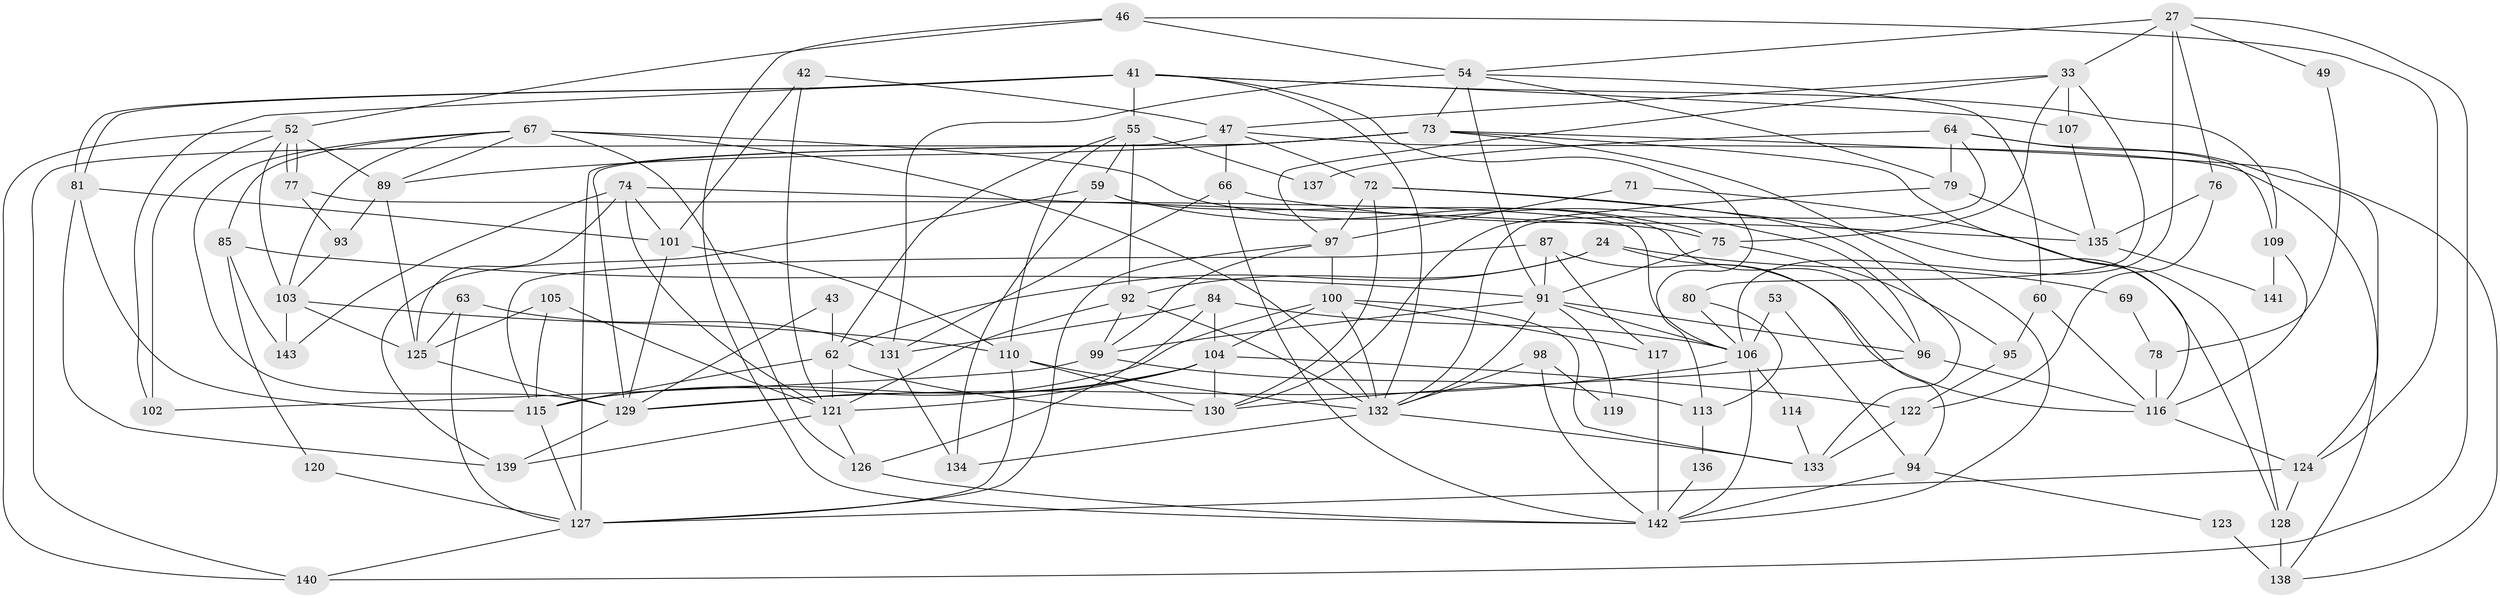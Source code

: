 // original degree distribution, {5: 0.1888111888111888, 7: 0.027972027972027972, 4: 0.27972027972027974, 3: 0.24475524475524477, 6: 0.11188811188811189, 2: 0.13986013986013987, 8: 0.006993006993006993}
// Generated by graph-tools (version 1.1) at 2025/55/03/04/25 21:55:24]
// undirected, 85 vertices, 198 edges
graph export_dot {
graph [start="1"]
  node [color=gray90,style=filled];
  24;
  27;
  33 [super="+22"];
  41 [super="+37"];
  42;
  43;
  46;
  47 [super="+7"];
  49;
  52 [super="+9+32"];
  53;
  54 [super="+48"];
  55 [super="+17+35"];
  59;
  60;
  62 [super="+50"];
  63;
  64;
  66;
  67 [super="+29"];
  69;
  71;
  72 [super="+45"];
  73 [super="+15+70"];
  74 [super="+40"];
  75;
  76;
  77 [super="+36"];
  78;
  79;
  80;
  81;
  84;
  85;
  87;
  89;
  91 [super="+44+31"];
  92 [super="+28"];
  93;
  94;
  95;
  96 [super="+6+65"];
  97 [super="+2"];
  98;
  99;
  100 [super="+18"];
  101 [super="+21"];
  102;
  103;
  104 [super="+61"];
  105;
  106 [super="+58"];
  107;
  109;
  110 [super="+19+26"];
  113;
  114;
  115 [super="+4+13+83"];
  116 [super="+14+86"];
  117;
  119;
  120;
  121 [super="+108"];
  122 [super="+38"];
  123 [super="+51"];
  124 [super="+20"];
  125 [super="+111"];
  126;
  127 [super="+68"];
  128 [super="+112"];
  129 [super="+25+39"];
  130 [super="+118"];
  131;
  132 [super="+23+82"];
  133 [super="+88"];
  134;
  135 [super="+8"];
  136;
  137 [super="+57"];
  138;
  139 [super="+56"];
  140;
  141;
  142 [super="+30+90"];
  143;
  24 -- 62;
  24 -- 69;
  24 -- 94;
  24 -- 92;
  27 -- 140;
  27 -- 33 [weight=2];
  27 -- 49;
  27 -- 54;
  27 -- 76;
  27 -- 106;
  33 -- 80;
  33 -- 107;
  33 -- 75;
  33 -- 97;
  33 -- 47;
  41 -- 81;
  41 -- 81;
  41 -- 55 [weight=2];
  41 -- 113;
  41 -- 102;
  41 -- 107;
  41 -- 109;
  41 -- 132;
  42 -- 101;
  42 -- 47;
  42 -- 121;
  43 -- 62;
  43 -- 129;
  46 -- 124;
  46 -- 54;
  46 -- 52;
  46 -- 142;
  47 -- 140;
  47 -- 66;
  47 -- 72;
  47 -- 138;
  49 -- 78;
  52 -- 77 [weight=2];
  52 -- 77;
  52 -- 140;
  52 -- 102;
  52 -- 103;
  52 -- 89;
  53 -- 94;
  53 -- 106;
  54 -- 131 [weight=2];
  54 -- 79;
  54 -- 60;
  54 -- 73;
  54 -- 91;
  55 -- 59 [weight=2];
  55 -- 92;
  55 -- 62;
  55 -- 137 [weight=2];
  55 -- 110;
  59 -- 134;
  59 -- 75;
  59 -- 139 [weight=2];
  59 -- 96;
  60 -- 95;
  60 -- 116 [weight=2];
  62 -- 121 [weight=2];
  62 -- 130;
  62 -- 115;
  63 -- 131;
  63 -- 125;
  63 -- 127;
  64 -- 79;
  64 -- 109;
  64 -- 137;
  64 -- 132;
  64 -- 124;
  66 -- 131;
  66 -- 135;
  66 -- 142;
  67 -- 126;
  67 -- 132 [weight=2];
  67 -- 96;
  67 -- 103;
  67 -- 85;
  67 -- 89;
  67 -- 129;
  69 -- 78;
  71 -- 128;
  71 -- 97;
  72 -- 128;
  72 -- 97 [weight=2];
  72 -- 133 [weight=2];
  72 -- 130;
  73 -- 142 [weight=2];
  73 -- 129;
  73 -- 127;
  73 -- 89;
  73 -- 138;
  73 -- 116;
  74 -- 121;
  74 -- 101;
  74 -- 75;
  74 -- 125;
  74 -- 143;
  75 -- 91;
  75 -- 95;
  76 -- 122;
  76 -- 135;
  77 -- 93;
  77 -- 106;
  78 -- 116 [weight=2];
  79 -- 135;
  79 -- 130;
  80 -- 113;
  80 -- 106;
  81 -- 139;
  81 -- 115;
  81 -- 101;
  84 -- 126;
  84 -- 131;
  84 -- 104;
  84 -- 106;
  85 -- 91;
  85 -- 120;
  85 -- 143;
  87 -- 117;
  87 -- 116;
  87 -- 115;
  87 -- 91;
  89 -- 93;
  89 -- 125;
  91 -- 119;
  91 -- 99;
  91 -- 96;
  91 -- 132;
  91 -- 106;
  92 -- 132 [weight=2];
  92 -- 99;
  92 -- 121;
  93 -- 103;
  94 -- 123;
  94 -- 142;
  95 -- 122;
  96 -- 130;
  96 -- 116;
  97 -- 99;
  97 -- 127;
  97 -- 100;
  98 -- 132 [weight=2];
  98 -- 119;
  98 -- 142;
  99 -- 102;
  99 -- 113;
  100 -- 117;
  100 -- 132 [weight=2];
  100 -- 104;
  100 -- 115 [weight=2];
  100 -- 133;
  101 -- 110;
  101 -- 129;
  103 -- 110;
  103 -- 143;
  103 -- 125;
  104 -- 129 [weight=2];
  104 -- 130 [weight=2];
  104 -- 121;
  104 -- 115;
  104 -- 122;
  105 -- 121 [weight=2];
  105 -- 125 [weight=2];
  105 -- 115;
  106 -- 129;
  106 -- 142;
  106 -- 114;
  107 -- 135;
  109 -- 116;
  109 -- 141;
  110 -- 130;
  110 -- 127 [weight=2];
  110 -- 132;
  113 -- 136;
  114 -- 133;
  115 -- 127;
  116 -- 124;
  117 -- 142;
  120 -- 127;
  121 -- 126 [weight=2];
  121 -- 139;
  122 -- 133;
  123 -- 138 [weight=2];
  124 -- 127;
  124 -- 128;
  125 -- 129;
  126 -- 142 [weight=2];
  127 -- 140;
  128 -- 138 [weight=2];
  129 -- 139;
  131 -- 134;
  132 -- 134 [weight=2];
  132 -- 133;
  135 -- 141;
  136 -- 142;
}
